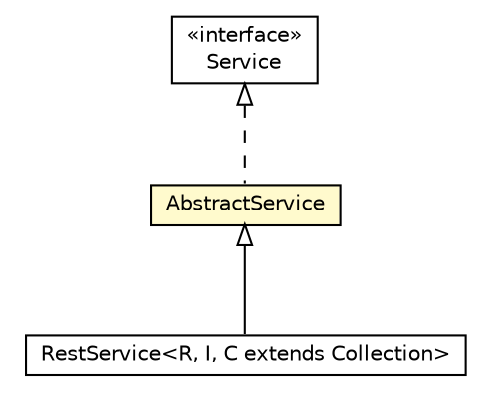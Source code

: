#!/usr/local/bin/dot
#
# Class diagram 
# Generated by UMLGraph version R5_6-24-gf6e263 (http://www.umlgraph.org/)
#

digraph G {
	edge [fontname="Helvetica",fontsize=10,labelfontname="Helvetica",labelfontsize=10];
	node [fontname="Helvetica",fontsize=10,shape=plaintext];
	nodesep=0.25;
	ranksep=0.5;
	// io.reinert.requestor.core.RestService<R, I, C extends java.util.Collection>
	c6004 [label=<<table title="io.reinert.requestor.core.RestService" border="0" cellborder="1" cellspacing="0" cellpadding="2" port="p" href="./RestService.html">
		<tr><td><table border="0" cellspacing="0" cellpadding="1">
<tr><td align="center" balign="center"> RestService&lt;R, I, C extends Collection&gt; </td></tr>
		</table></td></tr>
		</table>>, URL="./RestService.html", fontname="Helvetica", fontcolor="black", fontsize=10.0];
	// io.reinert.requestor.core.Service
	c6014 [label=<<table title="io.reinert.requestor.core.Service" border="0" cellborder="1" cellspacing="0" cellpadding="2" port="p" href="./Service.html">
		<tr><td><table border="0" cellspacing="0" cellpadding="1">
<tr><td align="center" balign="center"> &#171;interface&#187; </td></tr>
<tr><td align="center" balign="center"> Service </td></tr>
		</table></td></tr>
		</table>>, URL="./Service.html", fontname="Helvetica", fontcolor="black", fontsize=10.0];
	// io.reinert.requestor.core.AbstractService
	c6183 [label=<<table title="io.reinert.requestor.core.AbstractService" border="0" cellborder="1" cellspacing="0" cellpadding="2" port="p" bgcolor="lemonChiffon" href="./AbstractService.html">
		<tr><td><table border="0" cellspacing="0" cellpadding="1">
<tr><td align="center" balign="center"> AbstractService </td></tr>
		</table></td></tr>
		</table>>, URL="./AbstractService.html", fontname="Helvetica", fontcolor="black", fontsize=10.0];
	//io.reinert.requestor.core.RestService<R, I, C extends java.util.Collection> extends io.reinert.requestor.core.AbstractService
	c6183:p -> c6004:p [dir=back,arrowtail=empty];
	//io.reinert.requestor.core.AbstractService implements io.reinert.requestor.core.Service
	c6014:p -> c6183:p [dir=back,arrowtail=empty,style=dashed];
}

